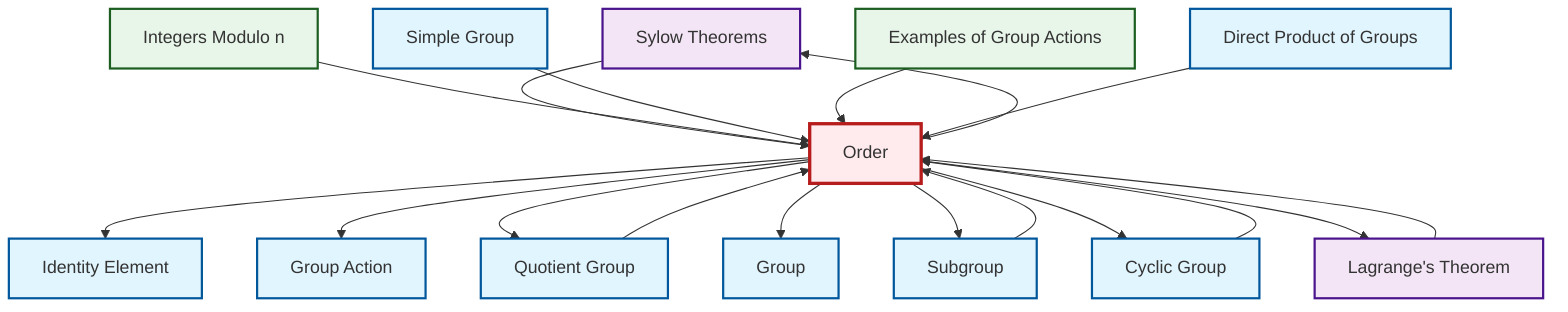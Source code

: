 graph TD
    classDef definition fill:#e1f5fe,stroke:#01579b,stroke-width:2px
    classDef theorem fill:#f3e5f5,stroke:#4a148c,stroke-width:2px
    classDef axiom fill:#fff3e0,stroke:#e65100,stroke-width:2px
    classDef example fill:#e8f5e9,stroke:#1b5e20,stroke-width:2px
    classDef current fill:#ffebee,stroke:#b71c1c,stroke-width:3px
    thm-sylow["Sylow Theorems"]:::theorem
    def-simple-group["Simple Group"]:::definition
    def-group-action["Group Action"]:::definition
    def-identity-element["Identity Element"]:::definition
    def-subgroup["Subgroup"]:::definition
    ex-quotient-integers-mod-n["Integers Modulo n"]:::example
    ex-group-action-examples["Examples of Group Actions"]:::example
    def-cyclic-group["Cyclic Group"]:::definition
    def-direct-product["Direct Product of Groups"]:::definition
    def-quotient-group["Quotient Group"]:::definition
    def-group["Group"]:::definition
    thm-lagrange["Lagrange's Theorem"]:::theorem
    def-order["Order"]:::definition
    def-quotient-group --> def-order
    def-subgroup --> def-order
    def-order --> def-identity-element
    def-order --> def-group-action
    thm-sylow --> def-order
    def-order --> def-quotient-group
    ex-quotient-integers-mod-n --> def-order
    thm-lagrange --> def-order
    def-order --> def-group
    def-order --> def-subgroup
    def-simple-group --> def-order
    def-cyclic-group --> def-order
    def-order --> def-cyclic-group
    ex-group-action-examples --> def-order
    def-order --> thm-sylow
    def-order --> thm-lagrange
    def-direct-product --> def-order
    class def-order current
